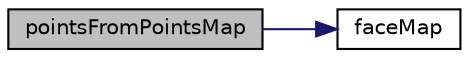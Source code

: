 digraph "pointsFromPointsMap"
{
  bgcolor="transparent";
  edge [fontname="Helvetica",fontsize="10",labelfontname="Helvetica",labelfontsize="10"];
  node [fontname="Helvetica",fontsize="10",shape=record];
  rankdir="LR";
  Node1 [label="pointsFromPointsMap",height=0.2,width=0.4,color="black", fillcolor="grey75", style="filled", fontcolor="black"];
  Node1 -> Node2 [color="midnightblue",fontsize="10",style="solid",fontname="Helvetica"];
  Node2 [label="faceMap",height=0.2,width=0.4,color="black",URL="$a01460.html#a4f37e8458829cfddbe91b8671ec88c32",tooltip="Old face map. "];
}
